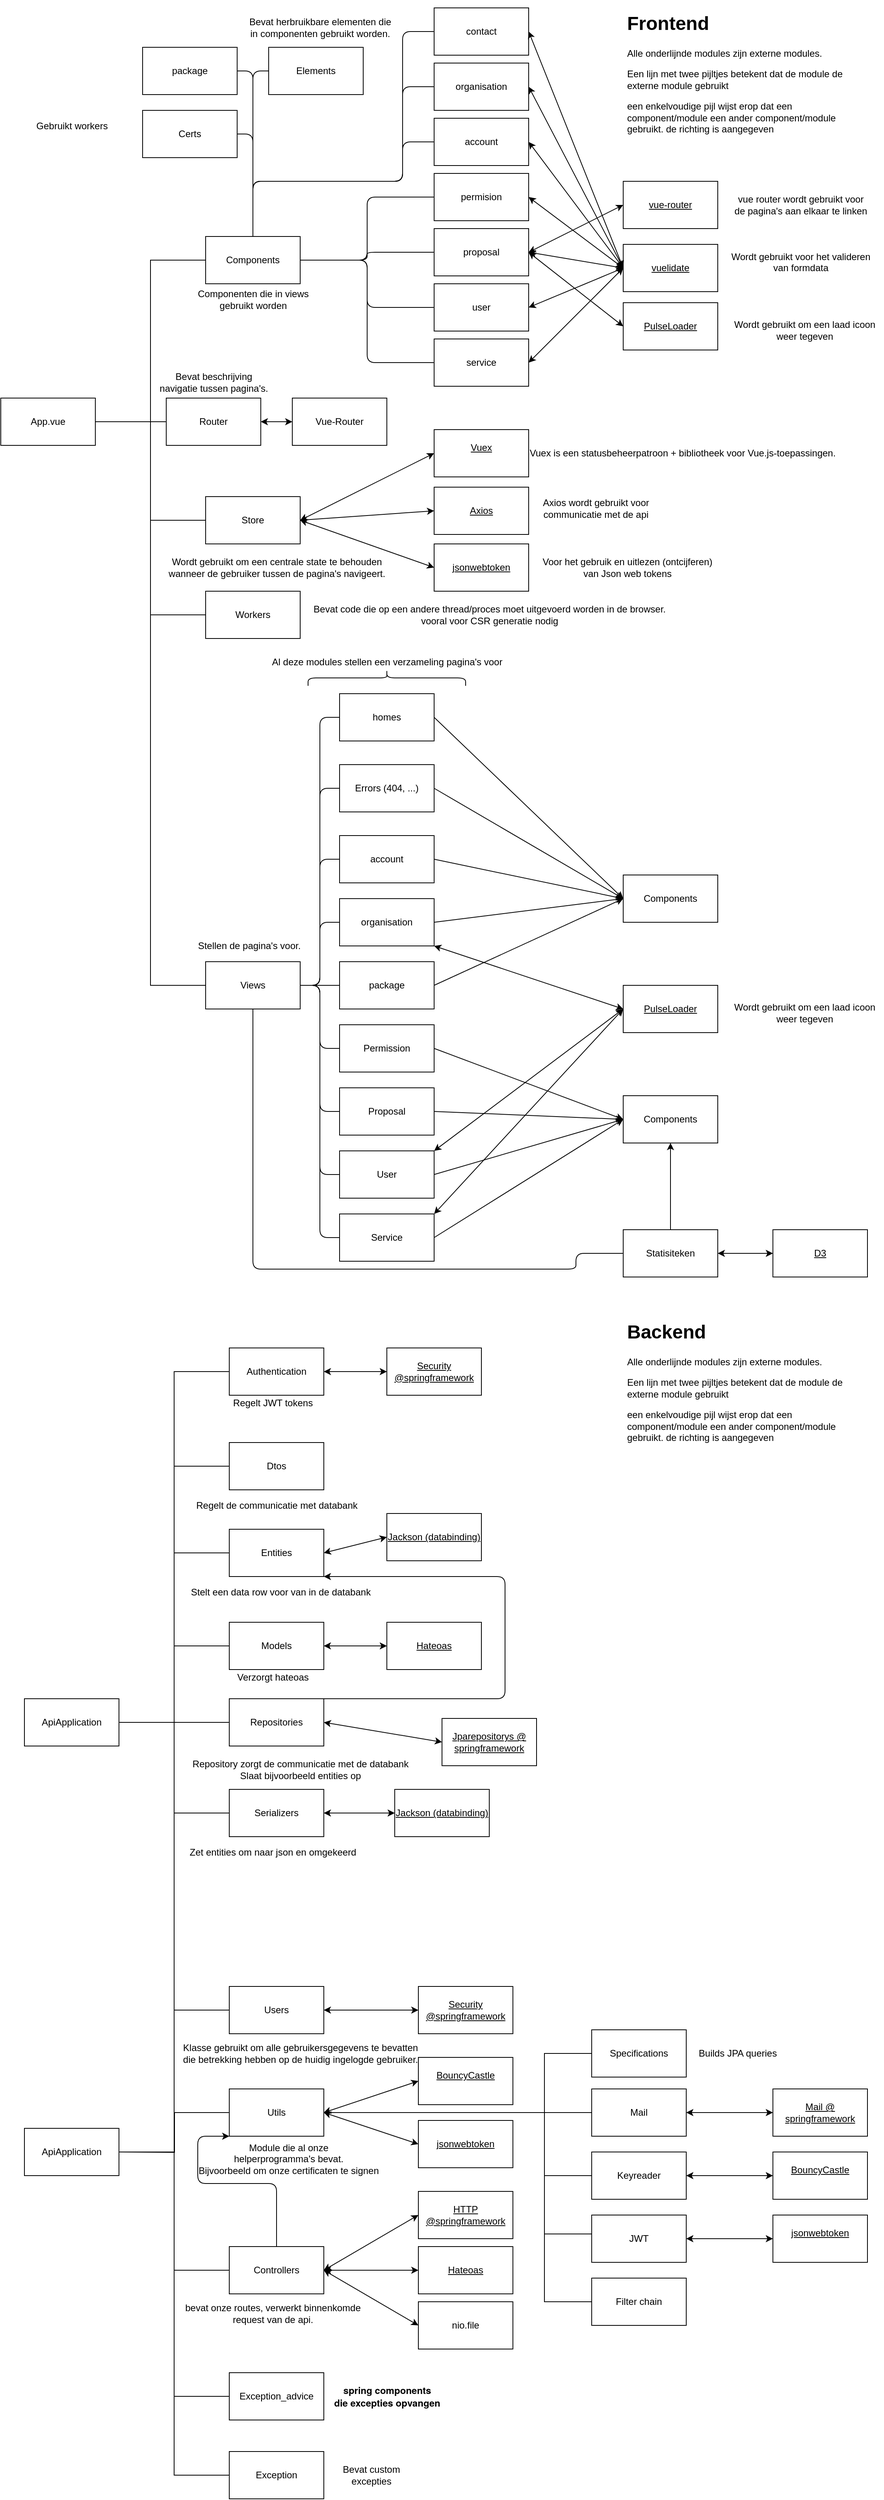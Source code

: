 <mxfile version="14.6.13" type="device"><diagram id="R2lEEEUBdFMjLlhIrx00" name="Page-1"><mxGraphModel dx="865" dy="479" grid="1" gridSize="10" guides="1" tooltips="1" connect="1" arrows="1" fold="1" page="1" pageScale="1" pageWidth="1169" pageHeight="827" math="0" shadow="0" extFonts="Permanent Marker^https://fonts.googleapis.com/css?family=Permanent+Marker"><root><mxCell id="0"/><mxCell id="1" parent="0"/><mxCell id="c2QQBbcKo-02O6yi0tCJ-3" style="edgeStyle=orthogonalEdgeStyle;rounded=0;orthogonalLoop=1;jettySize=auto;html=1;exitX=1;exitY=0.5;exitDx=0;exitDy=0;entryX=0;entryY=0.5;entryDx=0;entryDy=0;endArrow=none;endFill=0;" parent="1" source="4RoOAs-MGacVEo9PE-ox-1" target="4RoOAs-MGacVEo9PE-ox-39" edge="1"><mxGeometry relative="1" as="geometry"><mxPoint x="130" y="550" as="sourcePoint"/></mxGeometry></mxCell><mxCell id="c2QQBbcKo-02O6yi0tCJ-9" style="edgeStyle=orthogonalEdgeStyle;rounded=0;orthogonalLoop=1;jettySize=auto;html=1;exitX=1;exitY=0.5;exitDx=0;exitDy=0;entryX=0;entryY=0.5;entryDx=0;entryDy=0;endArrow=none;endFill=0;" parent="1" source="4RoOAs-MGacVEo9PE-ox-1" target="1DeplWJJKqBkkNFb59xH-2" edge="1"><mxGeometry relative="1" as="geometry"><mxPoint x="130" y="550" as="sourcePoint"/></mxGeometry></mxCell><mxCell id="c2QQBbcKo-02O6yi0tCJ-13" style="edgeStyle=orthogonalEdgeStyle;rounded=0;orthogonalLoop=1;jettySize=auto;html=1;exitX=1;exitY=0.5;exitDx=0;exitDy=0;entryX=0;entryY=0.5;entryDx=0;entryDy=0;endArrow=none;endFill=0;" parent="1" source="4RoOAs-MGacVEo9PE-ox-1" target="c2QQBbcKo-02O6yi0tCJ-10" edge="1"><mxGeometry relative="1" as="geometry"><mxPoint x="130" y="550" as="sourcePoint"/></mxGeometry></mxCell><mxCell id="c2QQBbcKo-02O6yi0tCJ-15" style="edgeStyle=orthogonalEdgeStyle;rounded=0;orthogonalLoop=1;jettySize=auto;html=1;exitX=1;exitY=0.5;exitDx=0;exitDy=0;entryX=0;entryY=0.5;entryDx=0;entryDy=0;endArrow=none;endFill=0;" parent="1" source="4RoOAs-MGacVEo9PE-ox-1" target="c2QQBbcKo-02O6yi0tCJ-11" edge="1"><mxGeometry relative="1" as="geometry"><mxPoint x="130" y="550" as="sourcePoint"/></mxGeometry></mxCell><mxCell id="4RoOAs-MGacVEo9PE-ox-1" value="App.vue" style="rounded=0;whiteSpace=wrap;html=1;" parent="1" vertex="1"><mxGeometry x="10" y="515" width="120" height="60" as="geometry"/></mxCell><mxCell id="4RoOAs-MGacVEo9PE-ox-39" value="Components" style="rounded=0;whiteSpace=wrap;html=1;" parent="1" vertex="1"><mxGeometry x="270" y="310" width="120" height="60" as="geometry"/></mxCell><mxCell id="1DeplWJJKqBkkNFb59xH-2" value="&lt;div&gt;Router&lt;/div&gt;" style="rounded=0;whiteSpace=wrap;html=1;" parent="1" vertex="1"><mxGeometry x="220" y="515" width="120" height="60" as="geometry"/></mxCell><mxCell id="c2QQBbcKo-02O6yi0tCJ-10" value="Store" style="rounded=0;whiteSpace=wrap;html=1;" parent="1" vertex="1"><mxGeometry x="270" y="640" width="120" height="60" as="geometry"/></mxCell><mxCell id="c2QQBbcKo-02O6yi0tCJ-11" value="Views" style="rounded=0;whiteSpace=wrap;html=1;" parent="1" vertex="1"><mxGeometry x="270" y="1230" width="120" height="60" as="geometry"/></mxCell><mxCell id="c2QQBbcKo-02O6yi0tCJ-16" value="&lt;div&gt;Vue-Router &lt;br&gt;&lt;/div&gt;" style="rounded=0;whiteSpace=wrap;html=1;" parent="1" vertex="1"><mxGeometry x="380" y="515" width="120" height="60" as="geometry"/></mxCell><mxCell id="c2QQBbcKo-02O6yi0tCJ-17" value="" style="endArrow=classic;startArrow=classic;html=1;entryX=0;entryY=0.5;entryDx=0;entryDy=0;exitX=1;exitY=0.5;exitDx=0;exitDy=0;" parent="1" source="1DeplWJJKqBkkNFb59xH-2" target="c2QQBbcKo-02O6yi0tCJ-16" edge="1"><mxGeometry width="50" height="50" relative="1" as="geometry"><mxPoint x="690" y="788" as="sourcePoint"/><mxPoint x="740" y="738" as="targetPoint"/></mxGeometry></mxCell><mxCell id="c2QQBbcKo-02O6yi0tCJ-19" value="" style="endArrow=none;html=1;entryX=1;entryY=0.5;entryDx=0;entryDy=0;exitX=0.5;exitY=0;exitDx=0;exitDy=0;edgeStyle=orthogonalEdgeStyle;" parent="1" source="4RoOAs-MGacVEo9PE-ox-39" target="E-1gfGoiEGSOkaAfDsDm-42" edge="1"><mxGeometry width="50" height="50" relative="1" as="geometry"><mxPoint x="690" y="673" as="sourcePoint"/><mxPoint x="350" y="180" as="targetPoint"/><Array as="points"><mxPoint x="330" y="180"/></Array></mxGeometry></mxCell><mxCell id="c2QQBbcKo-02O6yi0tCJ-21" value="user" style="rounded=0;whiteSpace=wrap;html=1;" parent="1" vertex="1"><mxGeometry x="560" y="370" width="120" height="60" as="geometry"/></mxCell><mxCell id="c2QQBbcKo-02O6yi0tCJ-22" value="&lt;div&gt;package&lt;/div&gt;" style="rounded=0;whiteSpace=wrap;html=1;" parent="1" vertex="1"><mxGeometry x="190" y="70" width="120" height="60" as="geometry"/></mxCell><mxCell id="c2QQBbcKo-02O6yi0tCJ-24" value="proposal" style="rounded=0;whiteSpace=wrap;html=1;" parent="1" vertex="1"><mxGeometry x="560" y="300" width="120" height="60" as="geometry"/></mxCell><mxCell id="c2QQBbcKo-02O6yi0tCJ-25" value="&lt;div&gt;permision&lt;/div&gt;" style="rounded=0;whiteSpace=wrap;html=1;" parent="1" vertex="1"><mxGeometry x="560" y="230" width="120" height="60" as="geometry"/></mxCell><mxCell id="c2QQBbcKo-02O6yi0tCJ-26" value="service" style="rounded=0;whiteSpace=wrap;html=1;" parent="1" vertex="1"><mxGeometry x="560" y="440" width="120" height="60" as="geometry"/></mxCell><mxCell id="c2QQBbcKo-02O6yi0tCJ-31" value="&lt;div&gt;contact&lt;/div&gt;" style="rounded=0;whiteSpace=wrap;html=1;" parent="1" vertex="1"><mxGeometry x="560" y="20" width="120" height="60" as="geometry"/></mxCell><mxCell id="c2QQBbcKo-02O6yi0tCJ-32" value="&lt;div&gt;account&lt;/div&gt;" style="rounded=0;whiteSpace=wrap;html=1;" parent="1" vertex="1"><mxGeometry x="560" y="160" width="120" height="60" as="geometry"/></mxCell><mxCell id="c2QQBbcKo-02O6yi0tCJ-37" value="&lt;u&gt;vuelidate&lt;/u&gt;" style="rounded=0;whiteSpace=wrap;html=1;" parent="1" vertex="1"><mxGeometry x="800" y="320" width="120" height="60" as="geometry"/></mxCell><mxCell id="c2QQBbcKo-02O6yi0tCJ-38" value="" style="endArrow=classic;startArrow=classic;html=1;exitX=0;exitY=0.5;exitDx=0;exitDy=0;entryX=1;entryY=0.5;entryDx=0;entryDy=0;" parent="1" source="c2QQBbcKo-02O6yi0tCJ-37" target="c2QQBbcKo-02O6yi0tCJ-31" edge="1"><mxGeometry width="50" height="50" relative="1" as="geometry"><mxPoint x="690" y="350" as="sourcePoint"/><mxPoint x="740" y="300" as="targetPoint"/></mxGeometry></mxCell><mxCell id="c2QQBbcKo-02O6yi0tCJ-40" value="" style="endArrow=classic;startArrow=classic;html=1;exitX=1;exitY=0.5;exitDx=0;exitDy=0;entryX=0;entryY=0.5;entryDx=0;entryDy=0;" parent="1" source="c2QQBbcKo-02O6yi0tCJ-32" target="c2QQBbcKo-02O6yi0tCJ-37" edge="1"><mxGeometry width="50" height="50" relative="1" as="geometry"><mxPoint x="690" y="350" as="sourcePoint"/><mxPoint x="740" y="300" as="targetPoint"/></mxGeometry></mxCell><mxCell id="c2QQBbcKo-02O6yi0tCJ-41" value="" style="endArrow=none;html=1;exitX=0.5;exitY=0;exitDx=0;exitDy=0;entryX=0;entryY=0.5;entryDx=0;entryDy=0;edgeStyle=orthogonalEdgeStyle;" parent="1" source="4RoOAs-MGacVEo9PE-ox-39" target="c2QQBbcKo-02O6yi0tCJ-31" edge="1"><mxGeometry width="50" height="50" relative="1" as="geometry"><mxPoint x="690" y="430" as="sourcePoint"/><mxPoint x="740" y="380" as="targetPoint"/><Array as="points"><mxPoint x="330" y="240"/><mxPoint x="520" y="240"/></Array></mxGeometry></mxCell><mxCell id="c2QQBbcKo-02O6yi0tCJ-42" value="" style="endArrow=none;html=1;exitX=0.5;exitY=0;exitDx=0;exitDy=0;entryX=0;entryY=0.5;entryDx=0;entryDy=0;edgeStyle=orthogonalEdgeStyle;" parent="1" source="4RoOAs-MGacVEo9PE-ox-39" target="c2QQBbcKo-02O6yi0tCJ-29" edge="1"><mxGeometry width="50" height="50" relative="1" as="geometry"><mxPoint x="690" y="370" as="sourcePoint"/><mxPoint x="740" y="320" as="targetPoint"/><Array as="points"><mxPoint x="330" y="240"/><mxPoint x="520" y="240"/><mxPoint x="520" y="120"/></Array></mxGeometry></mxCell><mxCell id="c2QQBbcKo-02O6yi0tCJ-43" value="" style="endArrow=classic;startArrow=classic;html=1;exitX=1;exitY=0.5;exitDx=0;exitDy=0;entryX=0;entryY=0.5;entryDx=0;entryDy=0;" parent="1" source="c2QQBbcKo-02O6yi0tCJ-29" target="c2QQBbcKo-02O6yi0tCJ-37" edge="1"><mxGeometry width="50" height="50" relative="1" as="geometry"><mxPoint x="690" y="410" as="sourcePoint"/><mxPoint x="740" y="360" as="targetPoint"/></mxGeometry></mxCell><mxCell id="c2QQBbcKo-02O6yi0tCJ-29" value="organisation" style="rounded=0;whiteSpace=wrap;html=1;" parent="1" vertex="1"><mxGeometry x="560" y="90" width="120" height="60" as="geometry"/></mxCell><mxCell id="c2QQBbcKo-02O6yi0tCJ-45" value="&lt;div&gt;&lt;u&gt;vue-router&lt;/u&gt;&lt;/div&gt;" style="rounded=0;whiteSpace=wrap;html=1;" parent="1" vertex="1"><mxGeometry x="800" y="240" width="120" height="60" as="geometry"/></mxCell><mxCell id="c2QQBbcKo-02O6yi0tCJ-46" value="&lt;u&gt;PulseLoader&lt;/u&gt;" style="rounded=0;whiteSpace=wrap;html=1;" parent="1" vertex="1"><mxGeometry x="800" y="394" width="120" height="60" as="geometry"/></mxCell><mxCell id="c2QQBbcKo-02O6yi0tCJ-47" value="" style="endArrow=classic;startArrow=classic;html=1;exitX=1;exitY=0.5;exitDx=0;exitDy=0;entryX=0;entryY=0.5;entryDx=0;entryDy=0;" parent="1" source="c2QQBbcKo-02O6yi0tCJ-24" target="c2QQBbcKo-02O6yi0tCJ-46" edge="1"><mxGeometry width="50" height="50" relative="1" as="geometry"><mxPoint x="690" y="410" as="sourcePoint"/><mxPoint x="740" y="360" as="targetPoint"/></mxGeometry></mxCell><mxCell id="c2QQBbcKo-02O6yi0tCJ-48" value="" style="endArrow=none;html=1;exitX=0.5;exitY=0;exitDx=0;exitDy=0;entryX=0;entryY=0.5;entryDx=0;entryDy=0;edgeStyle=orthogonalEdgeStyle;" parent="1" source="4RoOAs-MGacVEo9PE-ox-39" target="c2QQBbcKo-02O6yi0tCJ-32" edge="1"><mxGeometry width="50" height="50" relative="1" as="geometry"><mxPoint x="690" y="370" as="sourcePoint"/><mxPoint x="740" y="320" as="targetPoint"/><Array as="points"><mxPoint x="330" y="240"/><mxPoint x="520" y="240"/><mxPoint x="520" y="190"/></Array></mxGeometry></mxCell><mxCell id="c2QQBbcKo-02O6yi0tCJ-49" value="" style="endArrow=classic;startArrow=classic;html=1;exitX=1;exitY=0.5;exitDx=0;exitDy=0;entryX=0;entryY=0.5;entryDx=0;entryDy=0;" parent="1" source="c2QQBbcKo-02O6yi0tCJ-24" target="c2QQBbcKo-02O6yi0tCJ-45" edge="1"><mxGeometry width="50" height="50" relative="1" as="geometry"><mxPoint x="690" y="470" as="sourcePoint"/><mxPoint x="740" y="420" as="targetPoint"/></mxGeometry></mxCell><mxCell id="c2QQBbcKo-02O6yi0tCJ-50" value="" style="endArrow=classic;startArrow=classic;html=1;exitX=1;exitY=0.5;exitDx=0;exitDy=0;entryX=0;entryY=0.5;entryDx=0;entryDy=0;" parent="1" source="c2QQBbcKo-02O6yi0tCJ-25" target="c2QQBbcKo-02O6yi0tCJ-37" edge="1"><mxGeometry width="50" height="50" relative="1" as="geometry"><mxPoint x="690" y="470" as="sourcePoint"/><mxPoint x="740" y="420" as="targetPoint"/></mxGeometry></mxCell><mxCell id="c2QQBbcKo-02O6yi0tCJ-51" value="" style="endArrow=classic;startArrow=classic;html=1;exitX=1;exitY=0.5;exitDx=0;exitDy=0;entryX=0;entryY=0.5;entryDx=0;entryDy=0;" parent="1" source="c2QQBbcKo-02O6yi0tCJ-24" target="c2QQBbcKo-02O6yi0tCJ-37" edge="1"><mxGeometry width="50" height="50" relative="1" as="geometry"><mxPoint x="650" y="670" as="sourcePoint"/><mxPoint x="760" y="700" as="targetPoint"/></mxGeometry></mxCell><mxCell id="c2QQBbcKo-02O6yi0tCJ-52" value="" style="endArrow=classic;startArrow=classic;html=1;exitX=1;exitY=0.5;exitDx=0;exitDy=0;entryX=0;entryY=0.5;entryDx=0;entryDy=0;" parent="1" source="c2QQBbcKo-02O6yi0tCJ-21" target="c2QQBbcKo-02O6yi0tCJ-37" edge="1"><mxGeometry width="50" height="50" relative="1" as="geometry"><mxPoint x="690" y="470" as="sourcePoint"/><mxPoint x="740" y="420" as="targetPoint"/></mxGeometry></mxCell><mxCell id="c2QQBbcKo-02O6yi0tCJ-53" value="" style="endArrow=classic;startArrow=classic;html=1;exitX=1;exitY=0.5;exitDx=0;exitDy=0;entryX=0;entryY=0.5;entryDx=0;entryDy=0;" parent="1" source="c2QQBbcKo-02O6yi0tCJ-26" target="c2QQBbcKo-02O6yi0tCJ-37" edge="1"><mxGeometry width="50" height="50" relative="1" as="geometry"><mxPoint x="690" y="470" as="sourcePoint"/><mxPoint x="740" y="420" as="targetPoint"/></mxGeometry></mxCell><mxCell id="c2QQBbcKo-02O6yi0tCJ-57" value="" style="endArrow=none;html=1;entryX=1;entryY=0.5;entryDx=0;entryDy=0;exitX=0.5;exitY=0;exitDx=0;exitDy=0;edgeStyle=orthogonalEdgeStyle;" parent="1" source="4RoOAs-MGacVEo9PE-ox-39" target="c2QQBbcKo-02O6yi0tCJ-22" edge="1"><mxGeometry width="50" height="50" relative="1" as="geometry"><mxPoint x="690" y="430" as="sourcePoint"/><mxPoint x="740" y="380" as="targetPoint"/></mxGeometry></mxCell><mxCell id="c2QQBbcKo-02O6yi0tCJ-58" value="" style="endArrow=none;html=1;exitX=1;exitY=0.5;exitDx=0;exitDy=0;entryX=0;entryY=0.5;entryDx=0;entryDy=0;edgeStyle=orthogonalEdgeStyle;" parent="1" source="4RoOAs-MGacVEo9PE-ox-39" target="c2QQBbcKo-02O6yi0tCJ-25" edge="1"><mxGeometry width="50" height="50" relative="1" as="geometry"><mxPoint x="690" y="340" as="sourcePoint"/><mxPoint x="740" y="290" as="targetPoint"/></mxGeometry></mxCell><mxCell id="c2QQBbcKo-02O6yi0tCJ-59" value="" style="endArrow=none;html=1;exitX=1;exitY=0.5;exitDx=0;exitDy=0;entryX=0;entryY=0.5;entryDx=0;entryDy=0;edgeStyle=orthogonalEdgeStyle;" parent="1" source="4RoOAs-MGacVEo9PE-ox-39" target="c2QQBbcKo-02O6yi0tCJ-24" edge="1"><mxGeometry width="50" height="50" relative="1" as="geometry"><mxPoint x="690" y="340" as="sourcePoint"/><mxPoint x="740" y="290" as="targetPoint"/></mxGeometry></mxCell><mxCell id="c2QQBbcKo-02O6yi0tCJ-60" value="" style="endArrow=none;html=1;exitX=1;exitY=0.5;exitDx=0;exitDy=0;entryX=0;entryY=0.5;entryDx=0;entryDy=0;edgeStyle=orthogonalEdgeStyle;" parent="1" source="4RoOAs-MGacVEo9PE-ox-39" target="c2QQBbcKo-02O6yi0tCJ-21" edge="1"><mxGeometry width="50" height="50" relative="1" as="geometry"><mxPoint x="690" y="340" as="sourcePoint"/><mxPoint x="740" y="290" as="targetPoint"/></mxGeometry></mxCell><mxCell id="c2QQBbcKo-02O6yi0tCJ-61" value="" style="endArrow=none;html=1;exitX=1;exitY=0.5;exitDx=0;exitDy=0;entryX=0;entryY=0.5;entryDx=0;entryDy=0;edgeStyle=orthogonalEdgeStyle;" parent="1" source="4RoOAs-MGacVEo9PE-ox-39" target="c2QQBbcKo-02O6yi0tCJ-26" edge="1"><mxGeometry width="50" height="50" relative="1" as="geometry"><mxPoint x="690" y="490" as="sourcePoint"/><mxPoint x="740" y="440" as="targetPoint"/></mxGeometry></mxCell><mxCell id="c2QQBbcKo-02O6yi0tCJ-62" value="&lt;u&gt;jsonwebtoken&lt;/u&gt;" style="rounded=0;whiteSpace=wrap;html=1;" parent="1" vertex="1"><mxGeometry x="560" y="700" width="120" height="60" as="geometry"/></mxCell><mxCell id="c2QQBbcKo-02O6yi0tCJ-63" value="Service" style="rounded=0;whiteSpace=wrap;html=1;" parent="1" vertex="1"><mxGeometry x="440" y="1550" width="120" height="60" as="geometry"/></mxCell><mxCell id="c2QQBbcKo-02O6yi0tCJ-64" value="&lt;div&gt;&lt;u&gt;Axios&lt;/u&gt;&lt;/div&gt;" style="rounded=0;whiteSpace=wrap;html=1;" parent="1" vertex="1"><mxGeometry x="560" y="628" width="120" height="60" as="geometry"/></mxCell><mxCell id="c2QQBbcKo-02O6yi0tCJ-65" value="" style="endArrow=classic;startArrow=classic;html=1;exitX=1;exitY=0.5;exitDx=0;exitDy=0;entryX=0;entryY=0.5;entryDx=0;entryDy=0;" parent="1" source="c2QQBbcKo-02O6yi0tCJ-10" target="c2QQBbcKo-02O6yi0tCJ-64" edge="1"><mxGeometry width="50" height="50" relative="1" as="geometry"><mxPoint x="690" y="610" as="sourcePoint"/><mxPoint x="740" y="560" as="targetPoint"/></mxGeometry></mxCell><mxCell id="c2QQBbcKo-02O6yi0tCJ-66" value="" style="endArrow=classic;startArrow=classic;html=1;exitX=1;exitY=0.5;exitDx=0;exitDy=0;entryX=0;entryY=0.5;entryDx=0;entryDy=0;" parent="1" source="c2QQBbcKo-02O6yi0tCJ-10" target="c2QQBbcKo-02O6yi0tCJ-62" edge="1"><mxGeometry width="50" height="50" relative="1" as="geometry"><mxPoint x="690" y="610" as="sourcePoint"/><mxPoint x="740" y="560" as="targetPoint"/></mxGeometry></mxCell><mxCell id="c2QQBbcKo-02O6yi0tCJ-67" value="&lt;h1&gt;Frontend&lt;br&gt;&lt;/h1&gt;&lt;p&gt;Alle onderlijnde modules zijn externe modules.&lt;/p&gt;&lt;p&gt;Een lijn met twee pijltjes betekent dat de module de externe module gebruikt&lt;/p&gt;&lt;p&gt;een enkelvoudige pijl wijst erop dat een component/module een ander component/module gebruikt. de richting is aangegeven&lt;br&gt;&lt;/p&gt;" style="text;html=1;strokeColor=none;fillColor=none;spacing=5;spacingTop=-20;whiteSpace=wrap;overflow=hidden;rounded=0;" parent="1" vertex="1"><mxGeometry x="800" y="20" width="320" height="220" as="geometry"/></mxCell><mxCell id="c2QQBbcKo-02O6yi0tCJ-69" value="&lt;div&gt;Proposal&lt;/div&gt;" style="rounded=0;whiteSpace=wrap;html=1;" parent="1" vertex="1"><mxGeometry x="440" y="1390" width="120" height="60" as="geometry"/></mxCell><mxCell id="c2QQBbcKo-02O6yi0tCJ-70" value="Permission" style="rounded=0;whiteSpace=wrap;html=1;" parent="1" vertex="1"><mxGeometry x="440" y="1310" width="120" height="60" as="geometry"/></mxCell><mxCell id="c2QQBbcKo-02O6yi0tCJ-71" value="package" style="rounded=0;whiteSpace=wrap;html=1;" parent="1" vertex="1"><mxGeometry x="440" y="1230" width="120" height="60" as="geometry"/></mxCell><mxCell id="c2QQBbcKo-02O6yi0tCJ-72" value="&lt;div&gt;organisation&lt;/div&gt;" style="rounded=0;whiteSpace=wrap;html=1;" parent="1" vertex="1"><mxGeometry x="440" y="1150" width="120" height="60" as="geometry"/></mxCell><mxCell id="c2QQBbcKo-02O6yi0tCJ-73" value="&lt;div&gt;homes&lt;/div&gt;" style="rounded=0;whiteSpace=wrap;html=1;" parent="1" vertex="1"><mxGeometry x="440" y="890" width="120" height="60" as="geometry"/></mxCell><mxCell id="c2QQBbcKo-02O6yi0tCJ-74" value="&lt;div&gt;account&lt;/div&gt;" style="rounded=0;whiteSpace=wrap;html=1;" parent="1" vertex="1"><mxGeometry x="440" y="1070" width="120" height="60" as="geometry"/></mxCell><mxCell id="c2QQBbcKo-02O6yi0tCJ-75" value="Errors (404, ...)" style="rounded=0;whiteSpace=wrap;html=1;" parent="1" vertex="1"><mxGeometry x="440" y="980" width="120" height="60" as="geometry"/></mxCell><mxCell id="c2QQBbcKo-02O6yi0tCJ-76" value="User" style="rounded=0;whiteSpace=wrap;html=1;" parent="1" vertex="1"><mxGeometry x="440" y="1470" width="120" height="60" as="geometry"/></mxCell><mxCell id="c2QQBbcKo-02O6yi0tCJ-79" value="" style="endArrow=none;html=1;exitX=0;exitY=0.5;exitDx=0;exitDy=0;entryX=1;entryY=0.5;entryDx=0;entryDy=0;edgeStyle=orthogonalEdgeStyle;" parent="1" source="c2QQBbcKo-02O6yi0tCJ-63" target="c2QQBbcKo-02O6yi0tCJ-11" edge="1"><mxGeometry width="50" height="50" relative="1" as="geometry"><mxPoint x="480" y="1300" as="sourcePoint"/><mxPoint x="530" y="1250" as="targetPoint"/></mxGeometry></mxCell><mxCell id="c2QQBbcKo-02O6yi0tCJ-80" value="" style="endArrow=none;html=1;entryX=0;entryY=0.5;entryDx=0;entryDy=0;exitX=1;exitY=0.5;exitDx=0;exitDy=0;edgeStyle=orthogonalEdgeStyle;" parent="1" source="c2QQBbcKo-02O6yi0tCJ-11" target="c2QQBbcKo-02O6yi0tCJ-76" edge="1"><mxGeometry width="50" height="50" relative="1" as="geometry"><mxPoint x="480" y="1300" as="sourcePoint"/><mxPoint x="530" y="1250" as="targetPoint"/></mxGeometry></mxCell><mxCell id="c2QQBbcKo-02O6yi0tCJ-81" value="" style="endArrow=none;html=1;entryX=0;entryY=0.5;entryDx=0;entryDy=0;exitX=1;exitY=0.5;exitDx=0;exitDy=0;edgeStyle=orthogonalEdgeStyle;" parent="1" source="c2QQBbcKo-02O6yi0tCJ-11" target="c2QQBbcKo-02O6yi0tCJ-69" edge="1"><mxGeometry width="50" height="50" relative="1" as="geometry"><mxPoint x="480" y="1300" as="sourcePoint"/><mxPoint x="530" y="1250" as="targetPoint"/></mxGeometry></mxCell><mxCell id="c2QQBbcKo-02O6yi0tCJ-82" value="" style="endArrow=none;html=1;exitX=1;exitY=0.5;exitDx=0;exitDy=0;entryX=0;entryY=0.5;entryDx=0;entryDy=0;edgeStyle=orthogonalEdgeStyle;" parent="1" source="c2QQBbcKo-02O6yi0tCJ-11" target="c2QQBbcKo-02O6yi0tCJ-70" edge="1"><mxGeometry width="50" height="50" relative="1" as="geometry"><mxPoint x="480" y="1300" as="sourcePoint"/><mxPoint x="530" y="1250" as="targetPoint"/></mxGeometry></mxCell><mxCell id="c2QQBbcKo-02O6yi0tCJ-83" value="" style="endArrow=none;html=1;exitX=1;exitY=0.5;exitDx=0;exitDy=0;entryX=0;entryY=0.5;entryDx=0;entryDy=0;edgeStyle=orthogonalEdgeStyle;" parent="1" source="c2QQBbcKo-02O6yi0tCJ-11" target="c2QQBbcKo-02O6yi0tCJ-71" edge="1"><mxGeometry width="50" height="50" relative="1" as="geometry"><mxPoint x="480" y="1300" as="sourcePoint"/><mxPoint x="530" y="1250" as="targetPoint"/></mxGeometry></mxCell><mxCell id="c2QQBbcKo-02O6yi0tCJ-84" value="" style="endArrow=none;html=1;entryX=0;entryY=0.5;entryDx=0;entryDy=0;exitX=1;exitY=0.5;exitDx=0;exitDy=0;edgeStyle=orthogonalEdgeStyle;" parent="1" source="c2QQBbcKo-02O6yi0tCJ-11" target="c2QQBbcKo-02O6yi0tCJ-72" edge="1"><mxGeometry width="50" height="50" relative="1" as="geometry"><mxPoint x="480" y="1300" as="sourcePoint"/><mxPoint x="530" y="1250" as="targetPoint"/></mxGeometry></mxCell><mxCell id="c2QQBbcKo-02O6yi0tCJ-85" value="" style="endArrow=none;html=1;entryX=0;entryY=0.5;entryDx=0;entryDy=0;exitX=1;exitY=0.5;exitDx=0;exitDy=0;edgeStyle=orthogonalEdgeStyle;" parent="1" source="c2QQBbcKo-02O6yi0tCJ-11" target="c2QQBbcKo-02O6yi0tCJ-74" edge="1"><mxGeometry width="50" height="50" relative="1" as="geometry"><mxPoint x="480" y="1300" as="sourcePoint"/><mxPoint x="530" y="1250" as="targetPoint"/></mxGeometry></mxCell><mxCell id="c2QQBbcKo-02O6yi0tCJ-86" value="" style="endArrow=none;html=1;entryX=0;entryY=0.5;entryDx=0;entryDy=0;exitX=1;exitY=0.5;exitDx=0;exitDy=0;edgeStyle=orthogonalEdgeStyle;" parent="1" source="c2QQBbcKo-02O6yi0tCJ-11" target="c2QQBbcKo-02O6yi0tCJ-75" edge="1"><mxGeometry width="50" height="50" relative="1" as="geometry"><mxPoint x="480" y="1300" as="sourcePoint"/><mxPoint x="530" y="1250" as="targetPoint"/></mxGeometry></mxCell><mxCell id="c2QQBbcKo-02O6yi0tCJ-87" value="" style="endArrow=none;html=1;exitX=1;exitY=0.5;exitDx=0;exitDy=0;entryX=0;entryY=0.5;entryDx=0;entryDy=0;edgeStyle=orthogonalEdgeStyle;" parent="1" source="c2QQBbcKo-02O6yi0tCJ-11" target="c2QQBbcKo-02O6yi0tCJ-73" edge="1"><mxGeometry width="50" height="50" relative="1" as="geometry"><mxPoint x="480" y="1300" as="sourcePoint"/><mxPoint x="530" y="1250" as="targetPoint"/></mxGeometry></mxCell><mxCell id="c2QQBbcKo-02O6yi0tCJ-88" value="Elements" style="rounded=0;whiteSpace=wrap;html=1;" parent="1" vertex="1"><mxGeometry x="350" y="70" width="120" height="60" as="geometry"/></mxCell><mxCell id="c2QQBbcKo-02O6yi0tCJ-89" value="" style="endArrow=none;html=1;exitX=0.5;exitY=0;exitDx=0;exitDy=0;entryX=0;entryY=0.5;entryDx=0;entryDy=0;edgeStyle=orthogonalEdgeStyle;" parent="1" source="4RoOAs-MGacVEo9PE-ox-39" target="c2QQBbcKo-02O6yi0tCJ-88" edge="1"><mxGeometry width="50" height="50" relative="1" as="geometry"><mxPoint x="480" y="420" as="sourcePoint"/><mxPoint x="530" y="370" as="targetPoint"/></mxGeometry></mxCell><mxCell id="c2QQBbcKo-02O6yi0tCJ-95" value="" style="endArrow=classic;html=1;exitX=1;exitY=0.5;exitDx=0;exitDy=0;entryX=0;entryY=0.5;entryDx=0;entryDy=0;" parent="1" source="c2QQBbcKo-02O6yi0tCJ-73" target="c2QQBbcKo-02O6yi0tCJ-98" edge="1"><mxGeometry width="50" height="50" relative="1" as="geometry"><mxPoint x="480" y="840" as="sourcePoint"/><mxPoint x="780" y="1180" as="targetPoint"/></mxGeometry></mxCell><mxCell id="c2QQBbcKo-02O6yi0tCJ-98" value="&lt;div&gt;Components&lt;/div&gt;" style="rounded=0;whiteSpace=wrap;html=1;" parent="1" vertex="1"><mxGeometry x="800" y="1120" width="120" height="60" as="geometry"/></mxCell><mxCell id="c2QQBbcKo-02O6yi0tCJ-99" value="" style="endArrow=classic;html=1;entryX=0;entryY=0.5;entryDx=0;entryDy=0;" parent="1" target="c2QQBbcKo-02O6yi0tCJ-98" edge="1"><mxGeometry width="50" height="50" relative="1" as="geometry"><mxPoint x="560" y="1100" as="sourcePoint"/><mxPoint x="670" y="1110" as="targetPoint"/></mxGeometry></mxCell><mxCell id="c2QQBbcKo-02O6yi0tCJ-102" value="" style="endArrow=classic;html=1;exitX=1;exitY=0.5;exitDx=0;exitDy=0;entryX=0;entryY=0.5;entryDx=0;entryDy=0;" parent="1" source="c2QQBbcKo-02O6yi0tCJ-75" target="c2QQBbcKo-02O6yi0tCJ-98" edge="1"><mxGeometry width="50" height="50" relative="1" as="geometry"><mxPoint x="480" y="1320" as="sourcePoint"/><mxPoint x="780" y="970" as="targetPoint"/></mxGeometry></mxCell><mxCell id="c2QQBbcKo-02O6yi0tCJ-104" value="" style="endArrow=classic;html=1;exitX=1;exitY=0.5;exitDx=0;exitDy=0;entryX=0;entryY=0.5;entryDx=0;entryDy=0;" parent="1" source="c2QQBbcKo-02O6yi0tCJ-72" target="c2QQBbcKo-02O6yi0tCJ-98" edge="1"><mxGeometry width="50" height="50" relative="1" as="geometry"><mxPoint x="480" y="1320" as="sourcePoint"/><mxPoint x="780" y="1110" as="targetPoint"/></mxGeometry></mxCell><mxCell id="c2QQBbcKo-02O6yi0tCJ-105" value="&lt;u&gt;PulseLoader&lt;/u&gt;" style="rounded=0;whiteSpace=wrap;html=1;" parent="1" vertex="1"><mxGeometry x="800" y="1260" width="120" height="60" as="geometry"/></mxCell><mxCell id="c2QQBbcKo-02O6yi0tCJ-106" value="" style="endArrow=classic;startArrow=classic;html=1;exitX=1;exitY=1;exitDx=0;exitDy=0;entryX=0;entryY=0.5;entryDx=0;entryDy=0;" parent="1" source="c2QQBbcKo-02O6yi0tCJ-72" target="c2QQBbcKo-02O6yi0tCJ-105" edge="1"><mxGeometry width="50" height="50" relative="1" as="geometry"><mxPoint x="480" y="1180" as="sourcePoint"/><mxPoint x="530" y="1130" as="targetPoint"/></mxGeometry></mxCell><mxCell id="c2QQBbcKo-02O6yi0tCJ-111" value="" style="endArrow=classic;html=1;entryX=0;entryY=0.5;entryDx=0;entryDy=0;exitX=1;exitY=0.5;exitDx=0;exitDy=0;" parent="1" source="c2QQBbcKo-02O6yi0tCJ-71" target="c2QQBbcKo-02O6yi0tCJ-98" edge="1"><mxGeometry width="50" height="50" relative="1" as="geometry"><mxPoint x="480" y="1330" as="sourcePoint"/><mxPoint x="780" y="1180" as="targetPoint"/></mxGeometry></mxCell><mxCell id="c2QQBbcKo-02O6yi0tCJ-114" value="Components" style="rounded=0;whiteSpace=wrap;html=1;" parent="1" vertex="1"><mxGeometry x="800" y="1400" width="120" height="60" as="geometry"/></mxCell><mxCell id="c2QQBbcKo-02O6yi0tCJ-116" value="" style="endArrow=classic;html=1;exitX=1;exitY=0.5;exitDx=0;exitDy=0;entryX=0;entryY=0.5;entryDx=0;entryDy=0;" parent="1" source="c2QQBbcKo-02O6yi0tCJ-70" target="c2QQBbcKo-02O6yi0tCJ-114" edge="1"><mxGeometry width="50" height="50" relative="1" as="geometry"><mxPoint x="480" y="1330" as="sourcePoint"/><mxPoint x="780" y="1180" as="targetPoint"/></mxGeometry></mxCell><mxCell id="c2QQBbcKo-02O6yi0tCJ-119" value="" style="endArrow=classic;html=1;exitX=1;exitY=0.5;exitDx=0;exitDy=0;entryX=0;entryY=0.5;entryDx=0;entryDy=0;" parent="1" source="c2QQBbcKo-02O6yi0tCJ-69" target="c2QQBbcKo-02O6yi0tCJ-114" edge="1"><mxGeometry width="50" height="50" relative="1" as="geometry"><mxPoint x="480" y="1330" as="sourcePoint"/><mxPoint x="780" y="1180" as="targetPoint"/></mxGeometry></mxCell><mxCell id="c2QQBbcKo-02O6yi0tCJ-121" value="" style="endArrow=classic;html=1;entryX=0;entryY=0.5;entryDx=0;entryDy=0;exitX=1;exitY=0.5;exitDx=0;exitDy=0;" parent="1" source="c2QQBbcKo-02O6yi0tCJ-63" target="c2QQBbcKo-02O6yi0tCJ-114" edge="1"><mxGeometry width="50" height="50" relative="1" as="geometry"><mxPoint x="480" y="1360" as="sourcePoint"/><mxPoint x="530" y="1310" as="targetPoint"/></mxGeometry></mxCell><mxCell id="c2QQBbcKo-02O6yi0tCJ-123" value="" style="endArrow=classic;startArrow=classic;html=1;entryX=0;entryY=0.5;entryDx=0;entryDy=0;exitX=1;exitY=0;exitDx=0;exitDy=0;" parent="1" source="c2QQBbcKo-02O6yi0tCJ-63" target="c2QQBbcKo-02O6yi0tCJ-105" edge="1"><mxGeometry width="50" height="50" relative="1" as="geometry"><mxPoint x="480" y="1300" as="sourcePoint"/><mxPoint x="530" y="1250" as="targetPoint"/></mxGeometry></mxCell><mxCell id="c2QQBbcKo-02O6yi0tCJ-125" value="" style="endArrow=classic;html=1;exitX=1;exitY=0.5;exitDx=0;exitDy=0;entryX=0;entryY=0.5;entryDx=0;entryDy=0;" parent="1" source="c2QQBbcKo-02O6yi0tCJ-76" target="c2QQBbcKo-02O6yi0tCJ-114" edge="1"><mxGeometry width="50" height="50" relative="1" as="geometry"><mxPoint x="480" y="1390" as="sourcePoint"/><mxPoint x="530" y="1340" as="targetPoint"/></mxGeometry></mxCell><mxCell id="c2QQBbcKo-02O6yi0tCJ-127" value="" style="endArrow=classic;startArrow=classic;html=1;exitX=1;exitY=0;exitDx=0;exitDy=0;entryX=0;entryY=0.5;entryDx=0;entryDy=0;" parent="1" source="c2QQBbcKo-02O6yi0tCJ-76" target="c2QQBbcKo-02O6yi0tCJ-105" edge="1"><mxGeometry width="50" height="50" relative="1" as="geometry"><mxPoint x="480" y="1330" as="sourcePoint"/><mxPoint x="530" y="1280" as="targetPoint"/></mxGeometry></mxCell><mxCell id="c2QQBbcKo-02O6yi0tCJ-129" value="&lt;div&gt;vue router wordt gebruikt voor &lt;br&gt;&lt;/div&gt;&lt;div&gt;de pagina's aan elkaar te linken&lt;/div&gt;" style="text;html=1;align=center;verticalAlign=middle;resizable=0;points=[];autosize=1;strokeColor=none;" parent="1" vertex="1"><mxGeometry x="930" y="255" width="190" height="30" as="geometry"/></mxCell><mxCell id="c2QQBbcKo-02O6yi0tCJ-130" value="&lt;div&gt;Wordt gebruikt voor het valideren &lt;br&gt;&lt;/div&gt;&lt;div&gt;van formdata&lt;/div&gt;&lt;div&gt;&lt;br&gt;&lt;/div&gt;" style="text;html=1;align=center;verticalAlign=middle;resizable=0;points=[];autosize=1;strokeColor=none;" parent="1" vertex="1"><mxGeometry x="930" y="325" width="190" height="50" as="geometry"/></mxCell><mxCell id="c2QQBbcKo-02O6yi0tCJ-131" value="&lt;div&gt;Wordt gebruikt om een laad icoon &lt;br&gt;&lt;/div&gt;&lt;div&gt;weer tegeven&lt;br&gt;&lt;/div&gt;" style="text;html=1;align=center;verticalAlign=middle;resizable=0;points=[];autosize=1;strokeColor=none;" parent="1" vertex="1"><mxGeometry x="930" y="413.5" width="200" height="30" as="geometry"/></mxCell><mxCell id="c2QQBbcKo-02O6yi0tCJ-132" value="&lt;div&gt;Axios wordt gebruikt voor&lt;/div&gt;&lt;div&gt;communicatie met de api&lt;br&gt;&lt;/div&gt;" style="text;html=1;align=center;verticalAlign=middle;resizable=0;points=[];autosize=1;strokeColor=none;" parent="1" vertex="1"><mxGeometry x="690" y="640" width="150" height="30" as="geometry"/></mxCell><mxCell id="c2QQBbcKo-02O6yi0tCJ-133" value="&lt;div&gt;Voor het gebruik en uitlezen (ontcijferen)&lt;/div&gt;&lt;div&gt;van Json web tokens&lt;br&gt;&lt;/div&gt;" style="text;html=1;align=center;verticalAlign=middle;resizable=0;points=[];autosize=1;strokeColor=none;" parent="1" vertex="1"><mxGeometry x="690" y="715" width="230" height="30" as="geometry"/></mxCell><mxCell id="c2QQBbcKo-02O6yi0tCJ-134" style="edgeStyle=orthogonalEdgeStyle;rounded=0;orthogonalLoop=1;jettySize=auto;html=1;exitX=1;exitY=0.5;exitDx=0;exitDy=0;entryX=0;entryY=0.5;entryDx=0;entryDy=0;endArrow=none;endFill=0;" parent="1" source="c2QQBbcKo-02O6yi0tCJ-138" target="c2QQBbcKo-02O6yi0tCJ-139" edge="1"><mxGeometry relative="1" as="geometry"><mxPoint x="160" y="2200" as="sourcePoint"/></mxGeometry></mxCell><mxCell id="c2QQBbcKo-02O6yi0tCJ-135" style="edgeStyle=orthogonalEdgeStyle;rounded=0;orthogonalLoop=1;jettySize=auto;html=1;exitX=1;exitY=0.5;exitDx=0;exitDy=0;entryX=0;entryY=0.5;entryDx=0;entryDy=0;endArrow=none;endFill=0;" parent="1" source="c2QQBbcKo-02O6yi0tCJ-138" target="c2QQBbcKo-02O6yi0tCJ-140" edge="1"><mxGeometry relative="1" as="geometry"><mxPoint x="160" y="2200" as="sourcePoint"/></mxGeometry></mxCell><mxCell id="c2QQBbcKo-02O6yi0tCJ-136" style="edgeStyle=orthogonalEdgeStyle;rounded=0;orthogonalLoop=1;jettySize=auto;html=1;exitX=1;exitY=0.5;exitDx=0;exitDy=0;entryX=0;entryY=0.5;entryDx=0;entryDy=0;endArrow=none;endFill=0;" parent="1" source="c2QQBbcKo-02O6yi0tCJ-138" target="c2QQBbcKo-02O6yi0tCJ-141" edge="1"><mxGeometry relative="1" as="geometry"><mxPoint x="160" y="2200" as="sourcePoint"/></mxGeometry></mxCell><mxCell id="c2QQBbcKo-02O6yi0tCJ-137" style="edgeStyle=orthogonalEdgeStyle;rounded=0;orthogonalLoop=1;jettySize=auto;html=1;exitX=1;exitY=0.5;exitDx=0;exitDy=0;entryX=0;entryY=0.5;entryDx=0;entryDy=0;endArrow=none;endFill=0;" parent="1" source="c2QQBbcKo-02O6yi0tCJ-138" target="c2QQBbcKo-02O6yi0tCJ-142" edge="1"><mxGeometry relative="1" as="geometry"><mxPoint x="160" y="2200" as="sourcePoint"/></mxGeometry></mxCell><mxCell id="c2QQBbcKo-02O6yi0tCJ-138" value="ApiApplication" style="rounded=0;whiteSpace=wrap;html=1;" parent="1" vertex="1"><mxGeometry x="40" y="2165" width="120" height="60" as="geometry"/></mxCell><mxCell id="c2QQBbcKo-02O6yi0tCJ-139" value="&lt;div&gt;Authentication&lt;/div&gt;" style="rounded=0;whiteSpace=wrap;html=1;" parent="1" vertex="1"><mxGeometry x="300" y="1720" width="120" height="60" as="geometry"/></mxCell><mxCell id="c2QQBbcKo-02O6yi0tCJ-140" value="Dtos" style="rounded=0;whiteSpace=wrap;html=1;" parent="1" vertex="1"><mxGeometry x="300" y="1840" width="120" height="60" as="geometry"/></mxCell><mxCell id="c2QQBbcKo-02O6yi0tCJ-141" value="Models" style="rounded=0;whiteSpace=wrap;html=1;" parent="1" vertex="1"><mxGeometry x="300" y="2068" width="120" height="60" as="geometry"/></mxCell><mxCell id="c2QQBbcKo-02O6yi0tCJ-142" value="Users" style="rounded=0;whiteSpace=wrap;html=1;" parent="1" vertex="1"><mxGeometry x="300" y="2530" width="120" height="60" as="geometry"/></mxCell><mxCell id="c2QQBbcKo-02O6yi0tCJ-143" value="Entities" style="rounded=0;whiteSpace=wrap;html=1;" parent="1" vertex="1"><mxGeometry x="300" y="1950" width="120" height="60" as="geometry"/></mxCell><mxCell id="c2QQBbcKo-02O6yi0tCJ-180" value="Repositories" style="rounded=0;whiteSpace=wrap;html=1;" parent="1" vertex="1"><mxGeometry x="300" y="2165" width="120" height="60" as="geometry"/></mxCell><mxCell id="c2QQBbcKo-02O6yi0tCJ-182" value="&lt;u&gt;Hateoas&lt;/u&gt;" style="rounded=0;whiteSpace=wrap;html=1;" parent="1" vertex="1"><mxGeometry x="500" y="2068" width="120" height="60" as="geometry"/></mxCell><mxCell id="c2QQBbcKo-02O6yi0tCJ-183" value="" style="endArrow=classic;startArrow=classic;html=1;exitX=1;exitY=0.5;exitDx=0;exitDy=0;entryX=0;entryY=0.5;entryDx=0;entryDy=0;" parent="1" source="c2QQBbcKo-02O6yi0tCJ-141" target="c2QQBbcKo-02O6yi0tCJ-182" edge="1"><mxGeometry width="50" height="50" relative="1" as="geometry"><mxPoint x="720" y="2260" as="sourcePoint"/><mxPoint x="770" y="2210" as="targetPoint"/></mxGeometry></mxCell><mxCell id="c2QQBbcKo-02O6yi0tCJ-185" value="&lt;h1&gt;Backend&lt;br&gt;&lt;/h1&gt;&lt;p&gt;Alle onderlijnde modules zijn externe modules.&lt;/p&gt;&lt;p&gt;Een lijn met twee pijltjes betekent dat de module de externe module gebruikt&lt;/p&gt;&lt;p&gt;een enkelvoudige pijl wijst erop dat een component/module een ander component/module gebruikt. de richting is aangegeven&lt;br&gt;&lt;/p&gt;" style="text;html=1;strokeColor=none;fillColor=none;spacing=5;spacingTop=-20;whiteSpace=wrap;overflow=hidden;rounded=0;" parent="1" vertex="1"><mxGeometry x="800" y="1680" width="320" height="220" as="geometry"/></mxCell><mxCell id="c2QQBbcKo-02O6yi0tCJ-247" value="&lt;div&gt;&lt;u&gt;Security&lt;/u&gt;&lt;/div&gt;&lt;div&gt;&lt;u&gt;@springframework&lt;/u&gt;&lt;/div&gt;" style="rounded=0;whiteSpace=wrap;html=1;" parent="1" vertex="1"><mxGeometry x="500" y="1720" width="120" height="60" as="geometry"/></mxCell><mxCell id="c2QQBbcKo-02O6yi0tCJ-248" value="" style="endArrow=classic;startArrow=classic;html=1;exitX=1;exitY=0.5;exitDx=0;exitDy=0;entryX=0;entryY=0.5;entryDx=0;entryDy=0;" parent="1" source="c2QQBbcKo-02O6yi0tCJ-139" target="c2QQBbcKo-02O6yi0tCJ-247" edge="1"><mxGeometry width="50" height="50" relative="1" as="geometry"><mxPoint x="480" y="1980" as="sourcePoint"/><mxPoint x="530" y="1930" as="targetPoint"/></mxGeometry></mxCell><mxCell id="c2QQBbcKo-02O6yi0tCJ-249" value="Regelt JWT tokens" style="text;html=1;align=center;verticalAlign=middle;resizable=0;points=[];autosize=1;strokeColor=none;" parent="1" vertex="1"><mxGeometry x="300" y="1780" width="110" height="20" as="geometry"/></mxCell><mxCell id="c2QQBbcKo-02O6yi0tCJ-250" value="Regelt de communicatie met databank" style="text;html=1;align=center;verticalAlign=middle;resizable=0;points=[];autosize=1;strokeColor=none;" parent="1" vertex="1"><mxGeometry x="245" y="1910" width="230" height="20" as="geometry"/></mxCell><mxCell id="c2QQBbcKo-02O6yi0tCJ-251" value="Stelt een data row voor van in de databank" style="text;html=1;align=center;verticalAlign=middle;resizable=0;points=[];autosize=1;strokeColor=none;" parent="1" vertex="1"><mxGeometry x="250" y="2020" width="230" height="20" as="geometry"/></mxCell><mxCell id="c2QQBbcKo-02O6yi0tCJ-253" style="edgeStyle=orthogonalEdgeStyle;rounded=0;orthogonalLoop=1;jettySize=auto;html=1;exitX=1;exitY=0.5;exitDx=0;exitDy=0;entryX=0;entryY=0.5;entryDx=0;entryDy=0;endArrow=none;endFill=0;" parent="1" source="c2QQBbcKo-02O6yi0tCJ-138" target="c2QQBbcKo-02O6yi0tCJ-143" edge="1"><mxGeometry relative="1" as="geometry"><mxPoint x="170" y="2205" as="sourcePoint"/><mxPoint x="310" y="1880" as="targetPoint"/><Array as="points"><mxPoint x="230" y="2195"/><mxPoint x="230" y="1980"/></Array></mxGeometry></mxCell><mxCell id="c2QQBbcKo-02O6yi0tCJ-254" value="&lt;u&gt;Jackson (databinding)&lt;/u&gt;" style="rounded=0;whiteSpace=wrap;html=1;" parent="1" vertex="1"><mxGeometry x="500" y="1930" width="120" height="60" as="geometry"/></mxCell><mxCell id="c2QQBbcKo-02O6yi0tCJ-255" value="" style="endArrow=classic;startArrow=classic;html=1;exitX=1;exitY=0.5;exitDx=0;exitDy=0;entryX=0;entryY=0.5;entryDx=0;entryDy=0;" parent="1" source="c2QQBbcKo-02O6yi0tCJ-143" target="c2QQBbcKo-02O6yi0tCJ-254" edge="1"><mxGeometry width="50" height="50" relative="1" as="geometry"><mxPoint x="480" y="2070" as="sourcePoint"/><mxPoint x="530" y="2020" as="targetPoint"/></mxGeometry></mxCell><mxCell id="c2QQBbcKo-02O6yi0tCJ-256" value="Repository zorgt de communicatie met de databank&lt;br&gt;Slaat bijvoorbeeld entities op" style="text;html=1;align=center;verticalAlign=middle;resizable=0;points=[];autosize=1;strokeColor=none;" parent="1" vertex="1"><mxGeometry x="240" y="2240" width="300" height="30" as="geometry"/></mxCell><mxCell id="c2QQBbcKo-02O6yi0tCJ-257" value="&lt;div&gt;&lt;u&gt;Jparepositorys @&lt;/u&gt;&lt;/div&gt;&lt;div&gt;&lt;u&gt;springframework&lt;br&gt;&lt;/u&gt;&lt;/div&gt;" style="rounded=0;whiteSpace=wrap;html=1;" parent="1" vertex="1"><mxGeometry x="570" y="2190" width="120" height="60" as="geometry"/></mxCell><mxCell id="c2QQBbcKo-02O6yi0tCJ-258" value="" style="endArrow=classic;startArrow=classic;html=1;exitX=1;exitY=0.5;exitDx=0;exitDy=0;entryX=0;entryY=0.5;entryDx=0;entryDy=0;" parent="1" source="c2QQBbcKo-02O6yi0tCJ-180" target="c2QQBbcKo-02O6yi0tCJ-257" edge="1"><mxGeometry width="50" height="50" relative="1" as="geometry"><mxPoint x="480" y="2280" as="sourcePoint"/><mxPoint x="530" y="2230" as="targetPoint"/></mxGeometry></mxCell><mxCell id="c2QQBbcKo-02O6yi0tCJ-259" value="" style="endArrow=none;html=1;exitX=1;exitY=0.5;exitDx=0;exitDy=0;entryX=0;entryY=0.5;entryDx=0;entryDy=0;" parent="1" source="c2QQBbcKo-02O6yi0tCJ-138" target="c2QQBbcKo-02O6yi0tCJ-180" edge="1"><mxGeometry width="50" height="50" relative="1" as="geometry"><mxPoint x="480" y="2280" as="sourcePoint"/><mxPoint x="530" y="2230" as="targetPoint"/></mxGeometry></mxCell><mxCell id="c2QQBbcKo-02O6yi0tCJ-260" value="" style="endArrow=classic;html=1;exitX=1;exitY=0;exitDx=0;exitDy=0;entryX=1;entryY=1;entryDx=0;entryDy=0;edgeStyle=orthogonalEdgeStyle;" parent="1" source="c2QQBbcKo-02O6yi0tCJ-180" target="c2QQBbcKo-02O6yi0tCJ-143" edge="1"><mxGeometry width="50" height="50" relative="1" as="geometry"><mxPoint x="480" y="2190" as="sourcePoint"/><mxPoint x="530" y="2140" as="targetPoint"/><Array as="points"><mxPoint x="650" y="2165"/><mxPoint x="650" y="2010"/></Array></mxGeometry></mxCell><mxCell id="c2QQBbcKo-02O6yi0tCJ-261" value="Verzorgt hateoas" style="text;html=1;align=center;verticalAlign=middle;resizable=0;points=[];autosize=1;strokeColor=none;" parent="1" vertex="1"><mxGeometry x="300" y="2128" width="110" height="20" as="geometry"/></mxCell><mxCell id="c2QQBbcKo-02O6yi0tCJ-262" value="Serializers" style="rounded=0;whiteSpace=wrap;html=1;" parent="1" vertex="1"><mxGeometry x="300" y="2280" width="120" height="60" as="geometry"/></mxCell><mxCell id="c2QQBbcKo-02O6yi0tCJ-263" style="edgeStyle=orthogonalEdgeStyle;rounded=0;orthogonalLoop=1;jettySize=auto;html=1;exitX=1;exitY=0.5;exitDx=0;exitDy=0;entryX=0;entryY=0.5;entryDx=0;entryDy=0;endArrow=none;endFill=0;" parent="1" source="c2QQBbcKo-02O6yi0tCJ-138" target="c2QQBbcKo-02O6yi0tCJ-262" edge="1"><mxGeometry relative="1" as="geometry"><mxPoint x="170" y="2205" as="sourcePoint"/><mxPoint x="310" y="2108" as="targetPoint"/></mxGeometry></mxCell><mxCell id="c2QQBbcKo-02O6yi0tCJ-264" value="Zet entities om naar json en omgekeerd" style="text;html=1;align=center;verticalAlign=middle;resizable=0;points=[];autosize=1;strokeColor=none;" parent="1" vertex="1"><mxGeometry x="240" y="2350" width="230" height="20" as="geometry"/></mxCell><mxCell id="c2QQBbcKo-02O6yi0tCJ-266" value="&lt;u&gt;Jackson (databinding)&lt;/u&gt;" style="rounded=0;whiteSpace=wrap;html=1;" parent="1" vertex="1"><mxGeometry x="510" y="2280" width="120" height="60" as="geometry"/></mxCell><mxCell id="c2QQBbcKo-02O6yi0tCJ-267" value="" style="endArrow=classic;startArrow=classic;html=1;exitX=1;exitY=0.5;exitDx=0;exitDy=0;entryX=0;entryY=0.5;entryDx=0;entryDy=0;" parent="1" source="c2QQBbcKo-02O6yi0tCJ-262" target="c2QQBbcKo-02O6yi0tCJ-266" edge="1"><mxGeometry width="50" height="50" relative="1" as="geometry"><mxPoint x="480" y="2280" as="sourcePoint"/><mxPoint x="530" y="2230" as="targetPoint"/></mxGeometry></mxCell><mxCell id="c2QQBbcKo-02O6yi0tCJ-269" value="ApiApplication" style="rounded=0;whiteSpace=wrap;html=1;" parent="1" vertex="1"><mxGeometry x="40" y="2710" width="120" height="60" as="geometry"/></mxCell><mxCell id="c2QQBbcKo-02O6yi0tCJ-270" style="edgeStyle=orthogonalEdgeStyle;rounded=0;orthogonalLoop=1;jettySize=auto;html=1;exitX=1;exitY=0.5;exitDx=0;exitDy=0;entryX=0;entryY=0.5;entryDx=0;entryDy=0;endArrow=none;endFill=0;" parent="1" source="c2QQBbcKo-02O6yi0tCJ-269" target="c2QQBbcKo-02O6yi0tCJ-142" edge="1"><mxGeometry relative="1" as="geometry"><mxPoint x="170" y="2205" as="sourcePoint"/><mxPoint x="310" y="2920" as="targetPoint"/></mxGeometry></mxCell><mxCell id="c2QQBbcKo-02O6yi0tCJ-271" value="&lt;div&gt;&lt;u&gt;Security&lt;/u&gt;&lt;/div&gt;&lt;div&gt;&lt;u&gt;@springframework&lt;/u&gt;&lt;/div&gt;" style="rounded=0;whiteSpace=wrap;html=1;" parent="1" vertex="1"><mxGeometry x="540" y="2530" width="120" height="60" as="geometry"/></mxCell><mxCell id="c2QQBbcKo-02O6yi0tCJ-272" value="" style="endArrow=classic;startArrow=classic;html=1;exitX=1;exitY=0.5;exitDx=0;exitDy=0;entryX=0;entryY=0.5;entryDx=0;entryDy=0;" parent="1" source="c2QQBbcKo-02O6yi0tCJ-142" target="c2QQBbcKo-02O6yi0tCJ-271" edge="1"><mxGeometry width="50" height="50" relative="1" as="geometry"><mxPoint x="480" y="2600" as="sourcePoint"/><mxPoint x="530" y="2550" as="targetPoint"/></mxGeometry></mxCell><mxCell id="c2QQBbcKo-02O6yi0tCJ-273" value="&lt;div&gt;&lt;span class=&quot;VIiyi&quot; lang=&quot;nl&quot;&gt;&lt;span class=&quot;JLqJ4b ChMk0b&quot;&gt;&lt;span&gt;Klasse gebruikt om alle gebruikersgegevens te bevatten&lt;/span&gt;&lt;/span&gt;&lt;/span&gt;&lt;/div&gt;&lt;div&gt;&lt;span class=&quot;VIiyi&quot; lang=&quot;nl&quot;&gt;&lt;span class=&quot;JLqJ4b ChMk0b&quot;&gt;&lt;span&gt; die betrekking hebben op de huidig ingelogde gebruiker.&lt;/span&gt;&lt;/span&gt;&lt;/span&gt;&lt;/div&gt; " style="text;html=1;align=center;verticalAlign=middle;resizable=0;points=[];autosize=1;strokeColor=none;" parent="1" vertex="1"><mxGeometry x="240" y="2600" width="300" height="30" as="geometry"/></mxCell><mxCell id="c2QQBbcKo-02O6yi0tCJ-274" value="Utils" style="rounded=0;whiteSpace=wrap;html=1;" parent="1" vertex="1"><mxGeometry x="300" y="2660" width="120" height="60" as="geometry"/></mxCell><mxCell id="c2QQBbcKo-02O6yi0tCJ-275" style="edgeStyle=orthogonalEdgeStyle;rounded=0;orthogonalLoop=1;jettySize=auto;html=1;exitX=1;exitY=0.5;exitDx=0;exitDy=0;entryX=0;entryY=0.5;entryDx=0;entryDy=0;endArrow=none;endFill=0;" parent="1" target="c2QQBbcKo-02O6yi0tCJ-274" edge="1"><mxGeometry relative="1" as="geometry"><mxPoint x="160" y="2740" as="sourcePoint"/><mxPoint x="300" y="2640" as="targetPoint"/></mxGeometry></mxCell><mxCell id="c2QQBbcKo-02O6yi0tCJ-276" value="Controllers" style="rounded=0;whiteSpace=wrap;html=1;" parent="1" vertex="1"><mxGeometry x="300" y="2860" width="120" height="60" as="geometry"/></mxCell><mxCell id="c2QQBbcKo-02O6yi0tCJ-277" style="edgeStyle=orthogonalEdgeStyle;rounded=0;orthogonalLoop=1;jettySize=auto;html=1;exitX=1;exitY=0.5;exitDx=0;exitDy=0;entryX=0;entryY=0.5;entryDx=0;entryDy=0;endArrow=none;endFill=0;" parent="1" source="c2QQBbcKo-02O6yi0tCJ-269" target="c2QQBbcKo-02O6yi0tCJ-276" edge="1"><mxGeometry relative="1" as="geometry"><mxPoint x="170" y="2750" as="sourcePoint"/><mxPoint x="310" y="2780" as="targetPoint"/></mxGeometry></mxCell><mxCell id="c2QQBbcKo-02O6yi0tCJ-278" value="&lt;div&gt;&lt;span class=&quot;VIiyi&quot; lang=&quot;nl&quot;&gt;&lt;span class=&quot;JLqJ4b ChMk0b&quot;&gt;&lt;span&gt;Module die al onze&lt;/span&gt;&lt;/span&gt;&lt;/span&gt;&lt;/div&gt;&lt;div&gt;&lt;span class=&quot;VIiyi&quot; lang=&quot;nl&quot;&gt;&lt;span class=&quot;JLqJ4b ChMk0b&quot;&gt;&lt;span&gt; helperprogramma's bevat.&lt;/span&gt;&lt;/span&gt;&lt;/span&gt;&lt;/div&gt; &lt;div&gt;Bijvoorbeeld om onze certificaten te signen&lt;br&gt;&lt;/div&gt;" style="text;html=1;align=center;verticalAlign=middle;resizable=0;points=[];autosize=1;strokeColor=none;" parent="1" vertex="1"><mxGeometry x="255" y="2724" width="240" height="50" as="geometry"/></mxCell><mxCell id="c2QQBbcKo-02O6yi0tCJ-280" value="&lt;div&gt;&lt;u&gt;BouncyCastle&lt;/u&gt; &lt;br&gt;&lt;/div&gt;&lt;div&gt;&lt;br&gt;&lt;/div&gt;" style="rounded=0;whiteSpace=wrap;html=1;" parent="1" vertex="1"><mxGeometry x="540" y="2620" width="120" height="60" as="geometry"/></mxCell><mxCell id="c2QQBbcKo-02O6yi0tCJ-281" value="" style="endArrow=classic;startArrow=classic;html=1;exitX=1;exitY=0.5;exitDx=0;exitDy=0;entryX=0;entryY=0.5;entryDx=0;entryDy=0;" parent="1" source="c2QQBbcKo-02O6yi0tCJ-274" target="c2QQBbcKo-02O6yi0tCJ-280" edge="1"><mxGeometry width="50" height="50" relative="1" as="geometry"><mxPoint x="480" y="2660" as="sourcePoint"/><mxPoint x="530" y="2610" as="targetPoint"/></mxGeometry></mxCell><mxCell id="c2QQBbcKo-02O6yi0tCJ-283" value="&lt;u&gt;jsonwebtoken&lt;/u&gt;" style="rounded=0;whiteSpace=wrap;html=1;" parent="1" vertex="1"><mxGeometry x="540" y="2700" width="120" height="60" as="geometry"/></mxCell><mxCell id="c2QQBbcKo-02O6yi0tCJ-284" value="" style="endArrow=classic;startArrow=classic;html=1;exitX=1;exitY=0.5;exitDx=0;exitDy=0;entryX=0;entryY=0.5;entryDx=0;entryDy=0;" parent="1" source="c2QQBbcKo-02O6yi0tCJ-274" target="c2QQBbcKo-02O6yi0tCJ-283" edge="1"><mxGeometry width="50" height="50" relative="1" as="geometry"><mxPoint x="430" y="2700" as="sourcePoint"/><mxPoint x="650" y="2650" as="targetPoint"/></mxGeometry></mxCell><mxCell id="c2QQBbcKo-02O6yi0tCJ-286" value="" style="endArrow=classic;startArrow=classic;html=1;exitX=1;exitY=0.5;exitDx=0;exitDy=0;entryX=0;entryY=0.5;entryDx=0;entryDy=0;" parent="1" source="E-1gfGoiEGSOkaAfDsDm-31" target="E-1gfGoiEGSOkaAfDsDm-37" edge="1"><mxGeometry width="50" height="50" relative="1" as="geometry"><mxPoint x="430" y="2700" as="sourcePoint"/><mxPoint x="540" y="2884" as="targetPoint"/></mxGeometry></mxCell><mxCell id="c2QQBbcKo-02O6yi0tCJ-287" value="&lt;div&gt;bevat onze routes, verwerkt binnenkomde&lt;/div&gt;&lt;div&gt;request van de api.&lt;br&gt;&lt;/div&gt;" style="text;html=1;align=center;verticalAlign=middle;resizable=0;points=[];autosize=1;strokeColor=none;" parent="1" vertex="1"><mxGeometry x="240" y="2930" width="230" height="30" as="geometry"/></mxCell><mxCell id="c2QQBbcKo-02O6yi0tCJ-288" value="&lt;u&gt;Hateoas&lt;/u&gt;" style="rounded=0;whiteSpace=wrap;html=1;" parent="1" vertex="1"><mxGeometry x="540" y="2860" width="120" height="60" as="geometry"/></mxCell><mxCell id="c2QQBbcKo-02O6yi0tCJ-289" value="" style="endArrow=classic;startArrow=classic;html=1;exitX=1;exitY=0.5;exitDx=0;exitDy=0;entryX=0;entryY=0.5;entryDx=0;entryDy=0;" parent="1" source="c2QQBbcKo-02O6yi0tCJ-276" target="c2QQBbcKo-02O6yi0tCJ-288" edge="1"><mxGeometry width="50" height="50" relative="1" as="geometry"><mxPoint x="480" y="2970" as="sourcePoint"/><mxPoint x="530" y="2920" as="targetPoint"/></mxGeometry></mxCell><mxCell id="c2QQBbcKo-02O6yi0tCJ-290" value="&lt;div&gt;&lt;u&gt;HTTP&lt;/u&gt;&lt;/div&gt;&lt;div&gt;&lt;u&gt;@springframework&lt;/u&gt;&lt;/div&gt;" style="rounded=0;whiteSpace=wrap;html=1;" parent="1" vertex="1"><mxGeometry x="540" y="2790" width="120" height="60" as="geometry"/></mxCell><mxCell id="c2QQBbcKo-02O6yi0tCJ-291" value="" style="endArrow=classic;startArrow=classic;html=1;exitX=1;exitY=0.5;exitDx=0;exitDy=0;entryX=0;entryY=0.5;entryDx=0;entryDy=0;" parent="1" source="c2QQBbcKo-02O6yi0tCJ-276" target="c2QQBbcKo-02O6yi0tCJ-290" edge="1"><mxGeometry width="50" height="50" relative="1" as="geometry"><mxPoint x="480" y="2970" as="sourcePoint"/><mxPoint x="530" y="2920" as="targetPoint"/></mxGeometry></mxCell><mxCell id="c2QQBbcKo-02O6yi0tCJ-292" value="" style="endArrow=classic;html=1;exitX=0.5;exitY=0;exitDx=0;exitDy=0;edgeStyle=orthogonalEdgeStyle;" parent="1" source="c2QQBbcKo-02O6yi0tCJ-276" edge="1"><mxGeometry width="50" height="50" relative="1" as="geometry"><mxPoint x="420" y="2795" as="sourcePoint"/><mxPoint x="300" y="2720" as="targetPoint"/><Array as="points"><mxPoint x="360" y="2780"/><mxPoint x="260" y="2780"/><mxPoint x="260" y="2720"/></Array></mxGeometry></mxCell><mxCell id="c2QQBbcKo-02O6yi0tCJ-293" value="&lt;div&gt;nio.file&lt;/div&gt;" style="rounded=0;whiteSpace=wrap;html=1;" parent="1" vertex="1"><mxGeometry x="540" y="2930" width="120" height="60" as="geometry"/></mxCell><mxCell id="c2QQBbcKo-02O6yi0tCJ-294" value="" style="endArrow=classic;startArrow=classic;html=1;exitX=1;exitY=0.5;exitDx=0;exitDy=0;entryX=0;entryY=0.5;entryDx=0;entryDy=0;" parent="1" source="c2QQBbcKo-02O6yi0tCJ-276" target="c2QQBbcKo-02O6yi0tCJ-293" edge="1"><mxGeometry width="50" height="50" relative="1" as="geometry"><mxPoint x="480" y="2870" as="sourcePoint"/><mxPoint x="530" y="2820" as="targetPoint"/></mxGeometry></mxCell><mxCell id="E-1gfGoiEGSOkaAfDsDm-1" value="&lt;div&gt;Wordt gebruikt om een centrale state te behouden&lt;/div&gt;&lt;div&gt;wanneer de gebruiker tussen de pagina's navigeert.&lt;/div&gt;" style="text;html=1;align=center;verticalAlign=middle;resizable=0;points=[];autosize=1;strokeColor=none;" parent="1" vertex="1"><mxGeometry x="220" y="715" width="280" height="30" as="geometry"/></mxCell><mxCell id="E-1gfGoiEGSOkaAfDsDm-3" value="&lt;div&gt;Bevat beschrijving &lt;br&gt;&lt;/div&gt;&lt;div&gt;navigatie tussen pagina's.&lt;/div&gt;" style="text;html=1;align=center;verticalAlign=middle;resizable=0;points=[];autosize=1;strokeColor=none;" parent="1" vertex="1"><mxGeometry x="205" y="480" width="150" height="30" as="geometry"/></mxCell><mxCell id="E-1gfGoiEGSOkaAfDsDm-4" value="&lt;div&gt;Componenten die in views&lt;/div&gt;&lt;div&gt;gebruikt worden&lt;br&gt;&lt;/div&gt;" style="text;html=1;align=center;verticalAlign=middle;resizable=0;points=[];autosize=1;strokeColor=none;" parent="1" vertex="1"><mxGeometry x="255" y="375" width="150" height="30" as="geometry"/></mxCell><mxCell id="E-1gfGoiEGSOkaAfDsDm-5" value="Stellen de pagina's voor." style="text;html=1;align=center;verticalAlign=middle;resizable=0;points=[];autosize=1;strokeColor=none;" parent="1" vertex="1"><mxGeometry x="255" y="1200" width="140" height="20" as="geometry"/></mxCell><mxCell id="E-1gfGoiEGSOkaAfDsDm-7" value="" style="shape=curlyBracket;whiteSpace=wrap;html=1;rounded=1;rotation=90;" parent="1" vertex="1"><mxGeometry x="490" y="770" width="20" height="200" as="geometry"/></mxCell><mxCell id="E-1gfGoiEGSOkaAfDsDm-8" value="Al deze modules stellen een verzameling pagina's voor" style="text;html=1;align=center;verticalAlign=middle;resizable=0;points=[];autosize=1;strokeColor=none;" parent="1" vertex="1"><mxGeometry x="350" y="840" width="300" height="20" as="geometry"/></mxCell><mxCell id="E-1gfGoiEGSOkaAfDsDm-9" value="&lt;div&gt;Wordt gebruikt om een laad icoon &lt;br&gt;&lt;/div&gt;&lt;div&gt;weer tegeven&lt;br&gt;&lt;/div&gt;" style="text;html=1;align=center;verticalAlign=middle;resizable=0;points=[];autosize=1;strokeColor=none;" parent="1" vertex="1"><mxGeometry x="935" y="1280" width="190" height="30" as="geometry"/></mxCell><mxCell id="E-1gfGoiEGSOkaAfDsDm-15" style="rounded=0;orthogonalLoop=1;jettySize=auto;html=1;exitX=0.5;exitY=0;exitDx=0;exitDy=0;entryX=0.5;entryY=1;entryDx=0;entryDy=0;" parent="1" source="E-1gfGoiEGSOkaAfDsDm-10" target="c2QQBbcKo-02O6yi0tCJ-114" edge="1"><mxGeometry relative="1" as="geometry"/></mxCell><mxCell id="E-1gfGoiEGSOkaAfDsDm-10" value="Statisiteken" style="rounded=0;whiteSpace=wrap;html=1;" parent="1" vertex="1"><mxGeometry x="800" y="1570" width="120" height="60" as="geometry"/></mxCell><mxCell id="E-1gfGoiEGSOkaAfDsDm-13" value="" style="endArrow=none;html=1;exitX=0;exitY=0.5;exitDx=0;exitDy=0;entryX=0.5;entryY=1;entryDx=0;entryDy=0;edgeStyle=orthogonalEdgeStyle;" parent="1" source="E-1gfGoiEGSOkaAfDsDm-10" target="c2QQBbcKo-02O6yi0tCJ-11" edge="1"><mxGeometry width="50" height="50" relative="1" as="geometry"><mxPoint x="450" y="1590" as="sourcePoint"/><mxPoint x="400" y="1270" as="targetPoint"/><Array as="points"><mxPoint x="740" y="1620"/><mxPoint x="330" y="1620"/></Array></mxGeometry></mxCell><mxCell id="E-1gfGoiEGSOkaAfDsDm-16" value="&lt;div&gt;Bevat herbruikbare elementen die &lt;br&gt;&lt;/div&gt;&lt;div&gt;in componenten gebruikt worden.&lt;br&gt;&lt;/div&gt;" style="text;html=1;align=center;verticalAlign=middle;resizable=0;points=[];autosize=1;strokeColor=none;" parent="1" vertex="1"><mxGeometry x="320" y="30" width="190" height="30" as="geometry"/></mxCell><mxCell id="E-1gfGoiEGSOkaAfDsDm-17" value="&lt;div&gt;Specifications&lt;/div&gt;" style="rounded=0;whiteSpace=wrap;html=1;" parent="1" vertex="1"><mxGeometry x="760" y="2585" width="120" height="60" as="geometry"/></mxCell><mxCell id="E-1gfGoiEGSOkaAfDsDm-19" value="Builds JPA queries" style="text;html=1;align=center;verticalAlign=middle;resizable=0;points=[];autosize=1;strokeColor=none;" parent="1" vertex="1"><mxGeometry x="890" y="2605" width="110" height="20" as="geometry"/></mxCell><mxCell id="E-1gfGoiEGSOkaAfDsDm-20" value="Exception" style="rounded=0;whiteSpace=wrap;html=1;" parent="1" vertex="1"><mxGeometry x="300" y="3120" width="120" height="60" as="geometry"/></mxCell><mxCell id="E-1gfGoiEGSOkaAfDsDm-21" style="edgeStyle=orthogonalEdgeStyle;rounded=0;orthogonalLoop=1;jettySize=auto;html=1;exitX=1;exitY=0.5;exitDx=0;exitDy=0;entryX=0;entryY=0.5;entryDx=0;entryDy=0;endArrow=none;endFill=0;" parent="1" source="c2QQBbcKo-02O6yi0tCJ-269" target="E-1gfGoiEGSOkaAfDsDm-20" edge="1"><mxGeometry relative="1" as="geometry"><mxPoint x="170" y="2750" as="sourcePoint"/><mxPoint x="310" y="2650" as="targetPoint"/></mxGeometry></mxCell><mxCell id="E-1gfGoiEGSOkaAfDsDm-22" value="&lt;div&gt;&lt;u&gt;Mail @&lt;/u&gt;&lt;/div&gt;&lt;div&gt;&lt;u&gt;springframework&lt;br&gt;&lt;/u&gt;&lt;/div&gt;" style="rounded=0;whiteSpace=wrap;html=1;" parent="1" vertex="1"><mxGeometry x="990" y="2660" width="120" height="60" as="geometry"/></mxCell><mxCell id="E-1gfGoiEGSOkaAfDsDm-23" value="Mail" style="rounded=0;whiteSpace=wrap;html=1;" parent="1" vertex="1"><mxGeometry x="760" y="2660" width="120" height="60" as="geometry"/></mxCell><mxCell id="E-1gfGoiEGSOkaAfDsDm-24" value="" style="endArrow=classic;startArrow=classic;html=1;exitX=0;exitY=0.5;exitDx=0;exitDy=0;entryX=1;entryY=0.5;entryDx=0;entryDy=0;" parent="1" source="E-1gfGoiEGSOkaAfDsDm-22" target="E-1gfGoiEGSOkaAfDsDm-23" edge="1"><mxGeometry width="50" height="50" relative="1" as="geometry"><mxPoint x="580" y="2850" as="sourcePoint"/><mxPoint x="630" y="2800" as="targetPoint"/></mxGeometry></mxCell><mxCell id="E-1gfGoiEGSOkaAfDsDm-25" style="edgeStyle=orthogonalEdgeStyle;rounded=0;orthogonalLoop=1;jettySize=auto;html=1;exitX=1;exitY=0.5;exitDx=0;exitDy=0;entryX=0;entryY=0.5;entryDx=0;entryDy=0;endArrow=none;endFill=0;" parent="1" source="c2QQBbcKo-02O6yi0tCJ-274" target="E-1gfGoiEGSOkaAfDsDm-23" edge="1"><mxGeometry relative="1" as="geometry"><mxPoint x="820" y="2814" as="sourcePoint"/><mxPoint x="960" y="2844" as="targetPoint"/></mxGeometry></mxCell><mxCell id="E-1gfGoiEGSOkaAfDsDm-26" style="edgeStyle=orthogonalEdgeStyle;rounded=0;orthogonalLoop=1;jettySize=auto;html=1;exitX=1;exitY=0.5;exitDx=0;exitDy=0;entryX=0;entryY=0.5;entryDx=0;entryDy=0;endArrow=none;endFill=0;" parent="1" source="c2QQBbcKo-02O6yi0tCJ-274" target="E-1gfGoiEGSOkaAfDsDm-17" edge="1"><mxGeometry relative="1" as="geometry"><mxPoint x="430" y="2700" as="sourcePoint"/><mxPoint x="770" y="2700" as="targetPoint"/><Array as="points"><mxPoint x="700" y="2690"/><mxPoint x="700" y="2615"/></Array></mxGeometry></mxCell><mxCell id="E-1gfGoiEGSOkaAfDsDm-27" value="Keyreader" style="rounded=0;whiteSpace=wrap;html=1;" parent="1" vertex="1"><mxGeometry x="760" y="2740" width="120" height="60" as="geometry"/></mxCell><mxCell id="E-1gfGoiEGSOkaAfDsDm-28" style="edgeStyle=orthogonalEdgeStyle;rounded=0;orthogonalLoop=1;jettySize=auto;html=1;exitX=1;exitY=0.5;exitDx=0;exitDy=0;entryX=0;entryY=0.5;entryDx=0;entryDy=0;endArrow=none;endFill=0;" parent="1" source="c2QQBbcKo-02O6yi0tCJ-274" target="E-1gfGoiEGSOkaAfDsDm-27" edge="1"><mxGeometry relative="1" as="geometry"><mxPoint x="430" y="2700" as="sourcePoint"/><mxPoint x="770" y="2625" as="targetPoint"/><Array as="points"><mxPoint x="700" y="2690"/><mxPoint x="700" y="2770"/></Array></mxGeometry></mxCell><mxCell id="E-1gfGoiEGSOkaAfDsDm-29" value="&lt;div&gt;&lt;u&gt;BouncyCastle&lt;/u&gt; &lt;br&gt;&lt;/div&gt;&lt;div&gt;&lt;br&gt;&lt;/div&gt;" style="rounded=0;whiteSpace=wrap;html=1;" parent="1" vertex="1"><mxGeometry x="990" y="2740" width="120" height="60" as="geometry"/></mxCell><mxCell id="E-1gfGoiEGSOkaAfDsDm-30" value="" style="endArrow=classic;startArrow=classic;html=1;exitX=0;exitY=0.5;exitDx=0;exitDy=0;entryX=1;entryY=0.5;entryDx=0;entryDy=0;" parent="1" source="E-1gfGoiEGSOkaAfDsDm-29" target="E-1gfGoiEGSOkaAfDsDm-27" edge="1"><mxGeometry width="50" height="50" relative="1" as="geometry"><mxPoint x="1000" y="2700" as="sourcePoint"/><mxPoint x="890" y="2700" as="targetPoint"/></mxGeometry></mxCell><mxCell id="E-1gfGoiEGSOkaAfDsDm-31" value="&lt;div&gt;JWT&lt;/div&gt;" style="rounded=0;whiteSpace=wrap;html=1;" parent="1" vertex="1"><mxGeometry x="760" y="2820" width="120" height="60" as="geometry"/></mxCell><mxCell id="E-1gfGoiEGSOkaAfDsDm-32" value="Filter chain" style="rounded=0;whiteSpace=wrap;html=1;" parent="1" vertex="1"><mxGeometry x="760" y="2900" width="120" height="60" as="geometry"/></mxCell><mxCell id="E-1gfGoiEGSOkaAfDsDm-33" style="edgeStyle=orthogonalEdgeStyle;rounded=0;orthogonalLoop=1;jettySize=auto;html=1;exitX=1;exitY=0.5;exitDx=0;exitDy=0;entryX=0;entryY=0.5;entryDx=0;entryDy=0;endArrow=none;endFill=0;" parent="1" source="c2QQBbcKo-02O6yi0tCJ-274" target="E-1gfGoiEGSOkaAfDsDm-31" edge="1"><mxGeometry relative="1" as="geometry"><mxPoint x="430" y="2700" as="sourcePoint"/><mxPoint x="770" y="2780" as="targetPoint"/><Array as="points"><mxPoint x="700" y="2690"/><mxPoint x="700" y="2844"/></Array></mxGeometry></mxCell><mxCell id="E-1gfGoiEGSOkaAfDsDm-34" style="edgeStyle=orthogonalEdgeStyle;rounded=0;orthogonalLoop=1;jettySize=auto;html=1;exitX=1;exitY=0.5;exitDx=0;exitDy=0;entryX=0;entryY=0.5;entryDx=0;entryDy=0;endArrow=none;endFill=0;" parent="1" source="c2QQBbcKo-02O6yi0tCJ-274" target="E-1gfGoiEGSOkaAfDsDm-32" edge="1"><mxGeometry relative="1" as="geometry"><mxPoint x="430" y="2700" as="sourcePoint"/><mxPoint x="770" y="2854" as="targetPoint"/><Array as="points"><mxPoint x="700" y="2690"/><mxPoint x="700" y="2930"/></Array></mxGeometry></mxCell><mxCell id="E-1gfGoiEGSOkaAfDsDm-37" value="&lt;div&gt;&lt;u&gt;jsonwebtoken&lt;/u&gt; &lt;br&gt;&lt;/div&gt;&lt;div&gt;&amp;nbsp;&lt;/div&gt;" style="rounded=0;whiteSpace=wrap;html=1;" parent="1" vertex="1"><mxGeometry x="990" y="2820" width="120" height="60" as="geometry"/></mxCell><mxCell id="E-1gfGoiEGSOkaAfDsDm-38" value="&lt;div&gt;Bevat custom &lt;br&gt;&lt;/div&gt;&lt;div&gt;excepties&lt;br&gt;&lt;/div&gt;" style="text;html=1;align=center;verticalAlign=middle;resizable=0;points=[];autosize=1;strokeColor=none;" parent="1" vertex="1"><mxGeometry x="435" y="3135" width="90" height="30" as="geometry"/></mxCell><mxCell id="E-1gfGoiEGSOkaAfDsDm-39" value="Exception_advice" style="rounded=0;whiteSpace=wrap;html=1;" parent="1" vertex="1"><mxGeometry x="300" y="3020" width="120" height="60" as="geometry"/></mxCell><mxCell id="E-1gfGoiEGSOkaAfDsDm-40" value="&lt;div&gt;&lt;b&gt;&lt;font style=&quot;font-size: 12px&quot;&gt;&lt;span style=&quot;background-color: transparent&quot;&gt;&lt;span style=&quot;font-family: &amp;#34;whitney&amp;#34; , &amp;#34;helvetica neue&amp;#34; , &amp;#34;helvetica&amp;#34; , &amp;#34;arial&amp;#34; , sans-serif ; font-style: normal ; letter-spacing: normal ; text-indent: 0px ; text-transform: none ; word-spacing: 0px ; display: inline ; float: none&quot;&gt;spring components &lt;br&gt;&lt;/span&gt;&lt;/span&gt;&lt;/font&gt;&lt;/b&gt;&lt;/div&gt;&lt;div&gt;&lt;b&gt;&lt;font style=&quot;font-size: 12px&quot;&gt;&lt;span style=&quot;background-color: transparent&quot;&gt;&lt;span style=&quot;font-family: &amp;#34;whitney&amp;#34; , &amp;#34;helvetica neue&amp;#34; , &amp;#34;helvetica&amp;#34; , &amp;#34;arial&amp;#34; , sans-serif ; font-style: normal ; letter-spacing: normal ; text-indent: 0px ; text-transform: none ; word-spacing: 0px ; display: inline ; float: none&quot;&gt;die excepties opvangen&lt;/span&gt;&lt;/span&gt;&lt;/font&gt;&lt;/b&gt;&lt;/div&gt;" style="text;html=1;align=center;verticalAlign=middle;resizable=0;points=[];autosize=1;strokeColor=none;" parent="1" vertex="1"><mxGeometry x="435" y="3035" width="130" height="30" as="geometry"/></mxCell><mxCell id="E-1gfGoiEGSOkaAfDsDm-41" style="edgeStyle=orthogonalEdgeStyle;rounded=0;orthogonalLoop=1;jettySize=auto;html=1;entryX=0;entryY=0.5;entryDx=0;entryDy=0;endArrow=none;endFill=0;exitX=1;exitY=0.5;exitDx=0;exitDy=0;" parent="1" source="c2QQBbcKo-02O6yi0tCJ-269" target="E-1gfGoiEGSOkaAfDsDm-39" edge="1"><mxGeometry relative="1" as="geometry"><mxPoint x="160" y="2740" as="sourcePoint"/><mxPoint x="310" y="2980" as="targetPoint"/></mxGeometry></mxCell><mxCell id="E-1gfGoiEGSOkaAfDsDm-42" value="&lt;div&gt;Certs&lt;/div&gt;" style="rounded=0;whiteSpace=wrap;html=1;" parent="1" vertex="1"><mxGeometry x="190" y="150" width="120" height="60" as="geometry"/></mxCell><mxCell id="E-1gfGoiEGSOkaAfDsDm-43" value="Gebruikt workers" style="text;html=1;align=center;verticalAlign=middle;resizable=0;points=[];autosize=1;strokeColor=none;" parent="1" vertex="1"><mxGeometry x="50" y="160" width="100" height="20" as="geometry"/></mxCell><mxCell id="E-1gfGoiEGSOkaAfDsDm-45" value="Workers" style="rounded=0;whiteSpace=wrap;html=1;" parent="1" vertex="1"><mxGeometry x="270" y="760" width="120" height="60" as="geometry"/></mxCell><mxCell id="E-1gfGoiEGSOkaAfDsDm-46" style="edgeStyle=orthogonalEdgeStyle;rounded=0;orthogonalLoop=1;jettySize=auto;html=1;exitX=1;exitY=0.5;exitDx=0;exitDy=0;entryX=0;entryY=0.5;entryDx=0;entryDy=0;endArrow=none;endFill=0;" parent="1" source="4RoOAs-MGacVEo9PE-ox-1" target="E-1gfGoiEGSOkaAfDsDm-45" edge="1"><mxGeometry relative="1" as="geometry"><mxPoint x="140" y="555" as="sourcePoint"/><mxPoint x="280" y="680" as="targetPoint"/></mxGeometry></mxCell><mxCell id="E-1gfGoiEGSOkaAfDsDm-47" value="&lt;div&gt;Bevat code die op een andere thread/proces moet uitgevoerd worden in de browser.&lt;/div&gt;&lt;div&gt;vooral voor CSR generatie nodig&lt;br&gt;&lt;/div&gt;" style="text;html=1;align=center;verticalAlign=middle;resizable=0;points=[];autosize=1;strokeColor=none;" parent="1" vertex="1"><mxGeometry x="405" y="775" width="450" height="30" as="geometry"/></mxCell><mxCell id="QtazYXyuGiCfIoqyX1wt-1" value="&lt;div&gt;&lt;u&gt;Vuex &lt;br&gt;&lt;/u&gt;&lt;/div&gt;&lt;div&gt;&lt;u&gt;&lt;br&gt;&lt;/u&gt;&lt;/div&gt;" style="rounded=0;whiteSpace=wrap;html=1;" vertex="1" parent="1"><mxGeometry x="560" y="555" width="120" height="60" as="geometry"/></mxCell><mxCell id="QtazYXyuGiCfIoqyX1wt-2" value="" style="endArrow=classic;startArrow=classic;html=1;exitX=1;exitY=0.5;exitDx=0;exitDy=0;entryX=0;entryY=0.5;entryDx=0;entryDy=0;" edge="1" parent="1" source="c2QQBbcKo-02O6yi0tCJ-10" target="QtazYXyuGiCfIoqyX1wt-1"><mxGeometry width="50" height="50" relative="1" as="geometry"><mxPoint x="400" y="680" as="sourcePoint"/><mxPoint x="570" y="668" as="targetPoint"/></mxGeometry></mxCell><mxCell id="QtazYXyuGiCfIoqyX1wt-3" value="&lt;span class=&quot;VIiyi&quot; lang=&quot;nl&quot;&gt;&lt;span class=&quot;JLqJ4b ChMk0b&quot;&gt;&lt;span&gt;Vuex is een statusbeheerpatroon + bibliotheek voor Vue.js-toepassingen.&lt;/span&gt;&lt;/span&gt;&lt;/span&gt; " style="text;html=1;align=center;verticalAlign=middle;resizable=0;points=[];autosize=1;strokeColor=none;" vertex="1" parent="1"><mxGeometry x="680" y="575" width="390" height="20" as="geometry"/></mxCell><mxCell id="QtazYXyuGiCfIoqyX1wt-5" value="&lt;u&gt;D3&lt;/u&gt;" style="rounded=0;whiteSpace=wrap;html=1;" vertex="1" parent="1"><mxGeometry x="990" y="1570" width="120" height="60" as="geometry"/></mxCell><mxCell id="QtazYXyuGiCfIoqyX1wt-6" value="" style="endArrow=classic;startArrow=classic;html=1;exitX=0;exitY=0.5;exitDx=0;exitDy=0;entryX=1;entryY=0.5;entryDx=0;entryDy=0;" edge="1" parent="1" source="QtazYXyuGiCfIoqyX1wt-5" target="E-1gfGoiEGSOkaAfDsDm-10"><mxGeometry width="50" height="50" relative="1" as="geometry"><mxPoint x="700" y="1580" as="sourcePoint"/><mxPoint x="750" y="1530" as="targetPoint"/></mxGeometry></mxCell></root></mxGraphModel></diagram></mxfile>